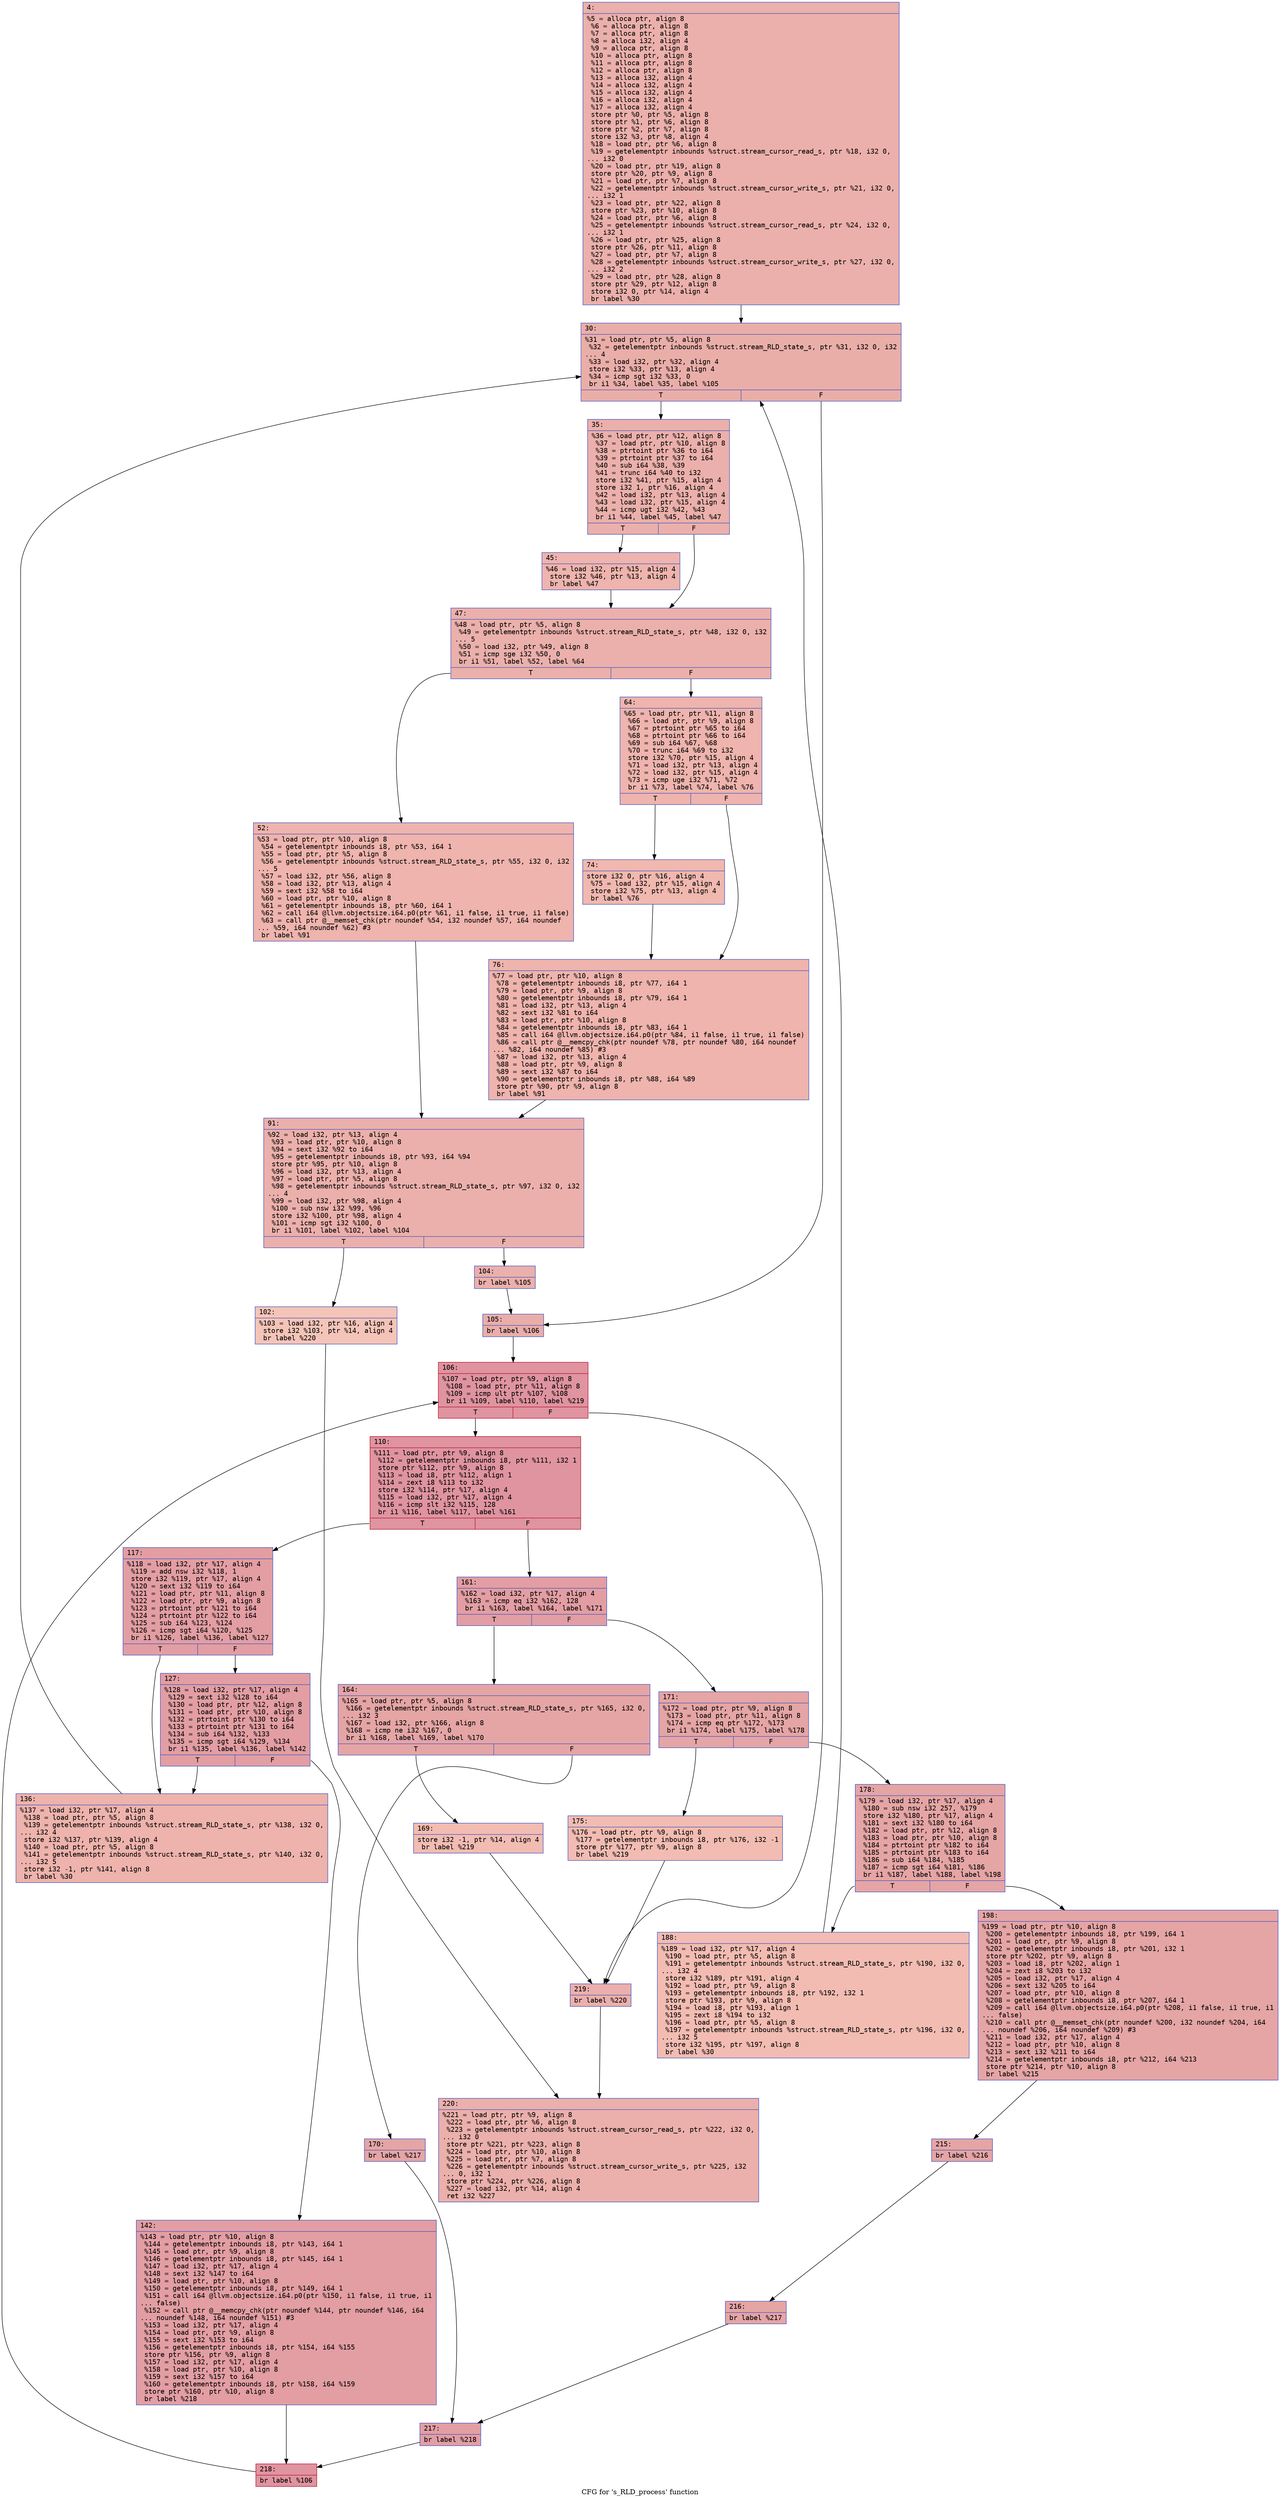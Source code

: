 digraph "CFG for 's_RLD_process' function" {
	label="CFG for 's_RLD_process' function";

	Node0x600001ed5ef0 [shape=record,color="#3d50c3ff", style=filled, fillcolor="#d24b4070" fontname="Courier",label="{4:\l|  %5 = alloca ptr, align 8\l  %6 = alloca ptr, align 8\l  %7 = alloca ptr, align 8\l  %8 = alloca i32, align 4\l  %9 = alloca ptr, align 8\l  %10 = alloca ptr, align 8\l  %11 = alloca ptr, align 8\l  %12 = alloca ptr, align 8\l  %13 = alloca i32, align 4\l  %14 = alloca i32, align 4\l  %15 = alloca i32, align 4\l  %16 = alloca i32, align 4\l  %17 = alloca i32, align 4\l  store ptr %0, ptr %5, align 8\l  store ptr %1, ptr %6, align 8\l  store ptr %2, ptr %7, align 8\l  store i32 %3, ptr %8, align 4\l  %18 = load ptr, ptr %6, align 8\l  %19 = getelementptr inbounds %struct.stream_cursor_read_s, ptr %18, i32 0,\l... i32 0\l  %20 = load ptr, ptr %19, align 8\l  store ptr %20, ptr %9, align 8\l  %21 = load ptr, ptr %7, align 8\l  %22 = getelementptr inbounds %struct.stream_cursor_write_s, ptr %21, i32 0,\l... i32 1\l  %23 = load ptr, ptr %22, align 8\l  store ptr %23, ptr %10, align 8\l  %24 = load ptr, ptr %6, align 8\l  %25 = getelementptr inbounds %struct.stream_cursor_read_s, ptr %24, i32 0,\l... i32 1\l  %26 = load ptr, ptr %25, align 8\l  store ptr %26, ptr %11, align 8\l  %27 = load ptr, ptr %7, align 8\l  %28 = getelementptr inbounds %struct.stream_cursor_write_s, ptr %27, i32 0,\l... i32 2\l  %29 = load ptr, ptr %28, align 8\l  store ptr %29, ptr %12, align 8\l  store i32 0, ptr %14, align 4\l  br label %30\l}"];
	Node0x600001ed5ef0 -> Node0x600001ed5f40[tooltip="4 -> 30\nProbability 100.00%" ];
	Node0x600001ed5f40 [shape=record,color="#3d50c3ff", style=filled, fillcolor="#d0473d70" fontname="Courier",label="{30:\l|  %31 = load ptr, ptr %5, align 8\l  %32 = getelementptr inbounds %struct.stream_RLD_state_s, ptr %31, i32 0, i32\l... 4\l  %33 = load i32, ptr %32, align 4\l  store i32 %33, ptr %13, align 4\l  %34 = icmp sgt i32 %33, 0\l  br i1 %34, label %35, label %105\l|{<s0>T|<s1>F}}"];
	Node0x600001ed5f40:s0 -> Node0x600001ed5f90[tooltip="30 -> 35\nProbability 62.50%" ];
	Node0x600001ed5f40:s1 -> Node0x600001ed62b0[tooltip="30 -> 105\nProbability 37.50%" ];
	Node0x600001ed5f90 [shape=record,color="#3d50c3ff", style=filled, fillcolor="#d24b4070" fontname="Courier",label="{35:\l|  %36 = load ptr, ptr %12, align 8\l  %37 = load ptr, ptr %10, align 8\l  %38 = ptrtoint ptr %36 to i64\l  %39 = ptrtoint ptr %37 to i64\l  %40 = sub i64 %38, %39\l  %41 = trunc i64 %40 to i32\l  store i32 %41, ptr %15, align 4\l  store i32 1, ptr %16, align 4\l  %42 = load i32, ptr %13, align 4\l  %43 = load i32, ptr %15, align 4\l  %44 = icmp ugt i32 %42, %43\l  br i1 %44, label %45, label %47\l|{<s0>T|<s1>F}}"];
	Node0x600001ed5f90:s0 -> Node0x600001ed5fe0[tooltip="35 -> 45\nProbability 50.00%" ];
	Node0x600001ed5f90:s1 -> Node0x600001ed6030[tooltip="35 -> 47\nProbability 50.00%" ];
	Node0x600001ed5fe0 [shape=record,color="#3d50c3ff", style=filled, fillcolor="#d8564670" fontname="Courier",label="{45:\l|  %46 = load i32, ptr %15, align 4\l  store i32 %46, ptr %13, align 4\l  br label %47\l}"];
	Node0x600001ed5fe0 -> Node0x600001ed6030[tooltip="45 -> 47\nProbability 100.00%" ];
	Node0x600001ed6030 [shape=record,color="#3d50c3ff", style=filled, fillcolor="#d24b4070" fontname="Courier",label="{47:\l|  %48 = load ptr, ptr %5, align 8\l  %49 = getelementptr inbounds %struct.stream_RLD_state_s, ptr %48, i32 0, i32\l... 5\l  %50 = load i32, ptr %49, align 8\l  %51 = icmp sge i32 %50, 0\l  br i1 %51, label %52, label %64\l|{<s0>T|<s1>F}}"];
	Node0x600001ed6030:s0 -> Node0x600001ed6080[tooltip="47 -> 52\nProbability 50.00%" ];
	Node0x600001ed6030:s1 -> Node0x600001ed60d0[tooltip="47 -> 64\nProbability 50.00%" ];
	Node0x600001ed6080 [shape=record,color="#3d50c3ff", style=filled, fillcolor="#d8564670" fontname="Courier",label="{52:\l|  %53 = load ptr, ptr %10, align 8\l  %54 = getelementptr inbounds i8, ptr %53, i64 1\l  %55 = load ptr, ptr %5, align 8\l  %56 = getelementptr inbounds %struct.stream_RLD_state_s, ptr %55, i32 0, i32\l... 5\l  %57 = load i32, ptr %56, align 8\l  %58 = load i32, ptr %13, align 4\l  %59 = sext i32 %58 to i64\l  %60 = load ptr, ptr %10, align 8\l  %61 = getelementptr inbounds i8, ptr %60, i64 1\l  %62 = call i64 @llvm.objectsize.i64.p0(ptr %61, i1 false, i1 true, i1 false)\l  %63 = call ptr @__memset_chk(ptr noundef %54, i32 noundef %57, i64 noundef\l... %59, i64 noundef %62) #3\l  br label %91\l}"];
	Node0x600001ed6080 -> Node0x600001ed61c0[tooltip="52 -> 91\nProbability 100.00%" ];
	Node0x600001ed60d0 [shape=record,color="#3d50c3ff", style=filled, fillcolor="#d8564670" fontname="Courier",label="{64:\l|  %65 = load ptr, ptr %11, align 8\l  %66 = load ptr, ptr %9, align 8\l  %67 = ptrtoint ptr %65 to i64\l  %68 = ptrtoint ptr %66 to i64\l  %69 = sub i64 %67, %68\l  %70 = trunc i64 %69 to i32\l  store i32 %70, ptr %15, align 4\l  %71 = load i32, ptr %13, align 4\l  %72 = load i32, ptr %15, align 4\l  %73 = icmp uge i32 %71, %72\l  br i1 %73, label %74, label %76\l|{<s0>T|<s1>F}}"];
	Node0x600001ed60d0:s0 -> Node0x600001ed6120[tooltip="64 -> 74\nProbability 50.00%" ];
	Node0x600001ed60d0:s1 -> Node0x600001ed6170[tooltip="64 -> 76\nProbability 50.00%" ];
	Node0x600001ed6120 [shape=record,color="#3d50c3ff", style=filled, fillcolor="#dc5d4a70" fontname="Courier",label="{74:\l|  store i32 0, ptr %16, align 4\l  %75 = load i32, ptr %15, align 4\l  store i32 %75, ptr %13, align 4\l  br label %76\l}"];
	Node0x600001ed6120 -> Node0x600001ed6170[tooltip="74 -> 76\nProbability 100.00%" ];
	Node0x600001ed6170 [shape=record,color="#3d50c3ff", style=filled, fillcolor="#d8564670" fontname="Courier",label="{76:\l|  %77 = load ptr, ptr %10, align 8\l  %78 = getelementptr inbounds i8, ptr %77, i64 1\l  %79 = load ptr, ptr %9, align 8\l  %80 = getelementptr inbounds i8, ptr %79, i64 1\l  %81 = load i32, ptr %13, align 4\l  %82 = sext i32 %81 to i64\l  %83 = load ptr, ptr %10, align 8\l  %84 = getelementptr inbounds i8, ptr %83, i64 1\l  %85 = call i64 @llvm.objectsize.i64.p0(ptr %84, i1 false, i1 true, i1 false)\l  %86 = call ptr @__memcpy_chk(ptr noundef %78, ptr noundef %80, i64 noundef\l... %82, i64 noundef %85) #3\l  %87 = load i32, ptr %13, align 4\l  %88 = load ptr, ptr %9, align 8\l  %89 = sext i32 %87 to i64\l  %90 = getelementptr inbounds i8, ptr %88, i64 %89\l  store ptr %90, ptr %9, align 8\l  br label %91\l}"];
	Node0x600001ed6170 -> Node0x600001ed61c0[tooltip="76 -> 91\nProbability 100.00%" ];
	Node0x600001ed61c0 [shape=record,color="#3d50c3ff", style=filled, fillcolor="#d24b4070" fontname="Courier",label="{91:\l|  %92 = load i32, ptr %13, align 4\l  %93 = load ptr, ptr %10, align 8\l  %94 = sext i32 %92 to i64\l  %95 = getelementptr inbounds i8, ptr %93, i64 %94\l  store ptr %95, ptr %10, align 8\l  %96 = load i32, ptr %13, align 4\l  %97 = load ptr, ptr %5, align 8\l  %98 = getelementptr inbounds %struct.stream_RLD_state_s, ptr %97, i32 0, i32\l... 4\l  %99 = load i32, ptr %98, align 4\l  %100 = sub nsw i32 %99, %96\l  store i32 %100, ptr %98, align 4\l  %101 = icmp sgt i32 %100, 0\l  br i1 %101, label %102, label %104\l|{<s0>T|<s1>F}}"];
	Node0x600001ed61c0:s0 -> Node0x600001ed6210[tooltip="91 -> 102\nProbability 3.12%" ];
	Node0x600001ed61c0:s1 -> Node0x600001ed6260[tooltip="91 -> 104\nProbability 96.88%" ];
	Node0x600001ed6210 [shape=record,color="#3d50c3ff", style=filled, fillcolor="#e97a5f70" fontname="Courier",label="{102:\l|  %103 = load i32, ptr %16, align 4\l  store i32 %103, ptr %14, align 4\l  br label %220\l}"];
	Node0x600001ed6210 -> Node0x600001ed6940[tooltip="102 -> 220\nProbability 100.00%" ];
	Node0x600001ed6260 [shape=record,color="#3d50c3ff", style=filled, fillcolor="#d24b4070" fontname="Courier",label="{104:\l|  br label %105\l}"];
	Node0x600001ed6260 -> Node0x600001ed62b0[tooltip="104 -> 105\nProbability 100.00%" ];
	Node0x600001ed62b0 [shape=record,color="#3d50c3ff", style=filled, fillcolor="#d0473d70" fontname="Courier",label="{105:\l|  br label %106\l}"];
	Node0x600001ed62b0 -> Node0x600001ed6300[tooltip="105 -> 106\nProbability 100.00%" ];
	Node0x600001ed6300 [shape=record,color="#b70d28ff", style=filled, fillcolor="#b70d2870" fontname="Courier",label="{106:\l|  %107 = load ptr, ptr %9, align 8\l  %108 = load ptr, ptr %11, align 8\l  %109 = icmp ult ptr %107, %108\l  br i1 %109, label %110, label %219\l|{<s0>T|<s1>F}}"];
	Node0x600001ed6300:s0 -> Node0x600001ed6350[tooltip="106 -> 110\nProbability 96.88%" ];
	Node0x600001ed6300:s1 -> Node0x600001ed68f0[tooltip="106 -> 219\nProbability 3.12%" ];
	Node0x600001ed6350 [shape=record,color="#b70d28ff", style=filled, fillcolor="#b70d2870" fontname="Courier",label="{110:\l|  %111 = load ptr, ptr %9, align 8\l  %112 = getelementptr inbounds i8, ptr %111, i32 1\l  store ptr %112, ptr %9, align 8\l  %113 = load i8, ptr %112, align 1\l  %114 = zext i8 %113 to i32\l  store i32 %114, ptr %17, align 4\l  %115 = load i32, ptr %17, align 4\l  %116 = icmp slt i32 %115, 128\l  br i1 %116, label %117, label %161\l|{<s0>T|<s1>F}}"];
	Node0x600001ed6350:s0 -> Node0x600001ed63a0[tooltip="110 -> 117\nProbability 50.00%" ];
	Node0x600001ed6350:s1 -> Node0x600001ed64e0[tooltip="110 -> 161\nProbability 50.00%" ];
	Node0x600001ed63a0 [shape=record,color="#3d50c3ff", style=filled, fillcolor="#be242e70" fontname="Courier",label="{117:\l|  %118 = load i32, ptr %17, align 4\l  %119 = add nsw i32 %118, 1\l  store i32 %119, ptr %17, align 4\l  %120 = sext i32 %119 to i64\l  %121 = load ptr, ptr %11, align 8\l  %122 = load ptr, ptr %9, align 8\l  %123 = ptrtoint ptr %121 to i64\l  %124 = ptrtoint ptr %122 to i64\l  %125 = sub i64 %123, %124\l  %126 = icmp sgt i64 %120, %125\l  br i1 %126, label %136, label %127\l|{<s0>T|<s1>F}}"];
	Node0x600001ed63a0:s0 -> Node0x600001ed6440[tooltip="117 -> 136\nProbability 3.12%" ];
	Node0x600001ed63a0:s1 -> Node0x600001ed63f0[tooltip="117 -> 127\nProbability 96.88%" ];
	Node0x600001ed63f0 [shape=record,color="#3d50c3ff", style=filled, fillcolor="#be242e70" fontname="Courier",label="{127:\l|  %128 = load i32, ptr %17, align 4\l  %129 = sext i32 %128 to i64\l  %130 = load ptr, ptr %12, align 8\l  %131 = load ptr, ptr %10, align 8\l  %132 = ptrtoint ptr %130 to i64\l  %133 = ptrtoint ptr %131 to i64\l  %134 = sub i64 %132, %133\l  %135 = icmp sgt i64 %129, %134\l  br i1 %135, label %136, label %142\l|{<s0>T|<s1>F}}"];
	Node0x600001ed63f0:s0 -> Node0x600001ed6440[tooltip="127 -> 136\nProbability 3.12%" ];
	Node0x600001ed63f0:s1 -> Node0x600001ed6490[tooltip="127 -> 142\nProbability 96.88%" ];
	Node0x600001ed6440 [shape=record,color="#3d50c3ff", style=filled, fillcolor="#d6524470" fontname="Courier",label="{136:\l|  %137 = load i32, ptr %17, align 4\l  %138 = load ptr, ptr %5, align 8\l  %139 = getelementptr inbounds %struct.stream_RLD_state_s, ptr %138, i32 0,\l... i32 4\l  store i32 %137, ptr %139, align 4\l  %140 = load ptr, ptr %5, align 8\l  %141 = getelementptr inbounds %struct.stream_RLD_state_s, ptr %140, i32 0,\l... i32 5\l  store i32 -1, ptr %141, align 8\l  br label %30\l}"];
	Node0x600001ed6440 -> Node0x600001ed5f40[tooltip="136 -> 30\nProbability 100.00%" ];
	Node0x600001ed6490 [shape=record,color="#3d50c3ff", style=filled, fillcolor="#be242e70" fontname="Courier",label="{142:\l|  %143 = load ptr, ptr %10, align 8\l  %144 = getelementptr inbounds i8, ptr %143, i64 1\l  %145 = load ptr, ptr %9, align 8\l  %146 = getelementptr inbounds i8, ptr %145, i64 1\l  %147 = load i32, ptr %17, align 4\l  %148 = sext i32 %147 to i64\l  %149 = load ptr, ptr %10, align 8\l  %150 = getelementptr inbounds i8, ptr %149, i64 1\l  %151 = call i64 @llvm.objectsize.i64.p0(ptr %150, i1 false, i1 true, i1\l... false)\l  %152 = call ptr @__memcpy_chk(ptr noundef %144, ptr noundef %146, i64\l... noundef %148, i64 noundef %151) #3\l  %153 = load i32, ptr %17, align 4\l  %154 = load ptr, ptr %9, align 8\l  %155 = sext i32 %153 to i64\l  %156 = getelementptr inbounds i8, ptr %154, i64 %155\l  store ptr %156, ptr %9, align 8\l  %157 = load i32, ptr %17, align 4\l  %158 = load ptr, ptr %10, align 8\l  %159 = sext i32 %157 to i64\l  %160 = getelementptr inbounds i8, ptr %158, i64 %159\l  store ptr %160, ptr %10, align 8\l  br label %218\l}"];
	Node0x600001ed6490 -> Node0x600001ed68a0[tooltip="142 -> 218\nProbability 100.00%" ];
	Node0x600001ed64e0 [shape=record,color="#3d50c3ff", style=filled, fillcolor="#be242e70" fontname="Courier",label="{161:\l|  %162 = load i32, ptr %17, align 4\l  %163 = icmp eq i32 %162, 128\l  br i1 %163, label %164, label %171\l|{<s0>T|<s1>F}}"];
	Node0x600001ed64e0:s0 -> Node0x600001ed6530[tooltip="161 -> 164\nProbability 50.00%" ];
	Node0x600001ed64e0:s1 -> Node0x600001ed6620[tooltip="161 -> 171\nProbability 50.00%" ];
	Node0x600001ed6530 [shape=record,color="#3d50c3ff", style=filled, fillcolor="#c5333470" fontname="Courier",label="{164:\l|  %165 = load ptr, ptr %5, align 8\l  %166 = getelementptr inbounds %struct.stream_RLD_state_s, ptr %165, i32 0,\l... i32 3\l  %167 = load i32, ptr %166, align 8\l  %168 = icmp ne i32 %167, 0\l  br i1 %168, label %169, label %170\l|{<s0>T|<s1>F}}"];
	Node0x600001ed6530:s0 -> Node0x600001ed6580[tooltip="164 -> 169\nProbability 3.12%" ];
	Node0x600001ed6530:s1 -> Node0x600001ed65d0[tooltip="164 -> 170\nProbability 96.88%" ];
	Node0x600001ed6580 [shape=record,color="#3d50c3ff", style=filled, fillcolor="#e1675170" fontname="Courier",label="{169:\l|  store i32 -1, ptr %14, align 4\l  br label %219\l}"];
	Node0x600001ed6580 -> Node0x600001ed68f0[tooltip="169 -> 219\nProbability 100.00%" ];
	Node0x600001ed65d0 [shape=record,color="#3d50c3ff", style=filled, fillcolor="#c5333470" fontname="Courier",label="{170:\l|  br label %217\l}"];
	Node0x600001ed65d0 -> Node0x600001ed6850[tooltip="170 -> 217\nProbability 100.00%" ];
	Node0x600001ed6620 [shape=record,color="#3d50c3ff", style=filled, fillcolor="#c5333470" fontname="Courier",label="{171:\l|  %172 = load ptr, ptr %9, align 8\l  %173 = load ptr, ptr %11, align 8\l  %174 = icmp eq ptr %172, %173\l  br i1 %174, label %175, label %178\l|{<s0>T|<s1>F}}"];
	Node0x600001ed6620:s0 -> Node0x600001ed6670[tooltip="171 -> 175\nProbability 3.12%" ];
	Node0x600001ed6620:s1 -> Node0x600001ed66c0[tooltip="171 -> 178\nProbability 96.88%" ];
	Node0x600001ed6670 [shape=record,color="#3d50c3ff", style=filled, fillcolor="#e1675170" fontname="Courier",label="{175:\l|  %176 = load ptr, ptr %9, align 8\l  %177 = getelementptr inbounds i8, ptr %176, i32 -1\l  store ptr %177, ptr %9, align 8\l  br label %219\l}"];
	Node0x600001ed6670 -> Node0x600001ed68f0[tooltip="175 -> 219\nProbability 100.00%" ];
	Node0x600001ed66c0 [shape=record,color="#3d50c3ff", style=filled, fillcolor="#c5333470" fontname="Courier",label="{178:\l|  %179 = load i32, ptr %17, align 4\l  %180 = sub nsw i32 257, %179\l  store i32 %180, ptr %17, align 4\l  %181 = sext i32 %180 to i64\l  %182 = load ptr, ptr %12, align 8\l  %183 = load ptr, ptr %10, align 8\l  %184 = ptrtoint ptr %182 to i64\l  %185 = ptrtoint ptr %183 to i64\l  %186 = sub i64 %184, %185\l  %187 = icmp sgt i64 %181, %186\l  br i1 %187, label %188, label %198\l|{<s0>T|<s1>F}}"];
	Node0x600001ed66c0:s0 -> Node0x600001ed6710[tooltip="178 -> 188\nProbability 3.12%" ];
	Node0x600001ed66c0:s1 -> Node0x600001ed6760[tooltip="178 -> 198\nProbability 96.88%" ];
	Node0x600001ed6710 [shape=record,color="#3d50c3ff", style=filled, fillcolor="#e1675170" fontname="Courier",label="{188:\l|  %189 = load i32, ptr %17, align 4\l  %190 = load ptr, ptr %5, align 8\l  %191 = getelementptr inbounds %struct.stream_RLD_state_s, ptr %190, i32 0,\l... i32 4\l  store i32 %189, ptr %191, align 4\l  %192 = load ptr, ptr %9, align 8\l  %193 = getelementptr inbounds i8, ptr %192, i32 1\l  store ptr %193, ptr %9, align 8\l  %194 = load i8, ptr %193, align 1\l  %195 = zext i8 %194 to i32\l  %196 = load ptr, ptr %5, align 8\l  %197 = getelementptr inbounds %struct.stream_RLD_state_s, ptr %196, i32 0,\l... i32 5\l  store i32 %195, ptr %197, align 8\l  br label %30\l}"];
	Node0x600001ed6710 -> Node0x600001ed5f40[tooltip="188 -> 30\nProbability 100.00%" ];
	Node0x600001ed6760 [shape=record,color="#3d50c3ff", style=filled, fillcolor="#c5333470" fontname="Courier",label="{198:\l|  %199 = load ptr, ptr %10, align 8\l  %200 = getelementptr inbounds i8, ptr %199, i64 1\l  %201 = load ptr, ptr %9, align 8\l  %202 = getelementptr inbounds i8, ptr %201, i32 1\l  store ptr %202, ptr %9, align 8\l  %203 = load i8, ptr %202, align 1\l  %204 = zext i8 %203 to i32\l  %205 = load i32, ptr %17, align 4\l  %206 = sext i32 %205 to i64\l  %207 = load ptr, ptr %10, align 8\l  %208 = getelementptr inbounds i8, ptr %207, i64 1\l  %209 = call i64 @llvm.objectsize.i64.p0(ptr %208, i1 false, i1 true, i1\l... false)\l  %210 = call ptr @__memset_chk(ptr noundef %200, i32 noundef %204, i64\l... noundef %206, i64 noundef %209) #3\l  %211 = load i32, ptr %17, align 4\l  %212 = load ptr, ptr %10, align 8\l  %213 = sext i32 %211 to i64\l  %214 = getelementptr inbounds i8, ptr %212, i64 %213\l  store ptr %214, ptr %10, align 8\l  br label %215\l}"];
	Node0x600001ed6760 -> Node0x600001ed67b0[tooltip="198 -> 215\nProbability 100.00%" ];
	Node0x600001ed67b0 [shape=record,color="#3d50c3ff", style=filled, fillcolor="#c5333470" fontname="Courier",label="{215:\l|  br label %216\l}"];
	Node0x600001ed67b0 -> Node0x600001ed6800[tooltip="215 -> 216\nProbability 100.00%" ];
	Node0x600001ed6800 [shape=record,color="#3d50c3ff", style=filled, fillcolor="#c5333470" fontname="Courier",label="{216:\l|  br label %217\l}"];
	Node0x600001ed6800 -> Node0x600001ed6850[tooltip="216 -> 217\nProbability 100.00%" ];
	Node0x600001ed6850 [shape=record,color="#3d50c3ff", style=filled, fillcolor="#be242e70" fontname="Courier",label="{217:\l|  br label %218\l}"];
	Node0x600001ed6850 -> Node0x600001ed68a0[tooltip="217 -> 218\nProbability 100.00%" ];
	Node0x600001ed68a0 [shape=record,color="#b70d28ff", style=filled, fillcolor="#b70d2870" fontname="Courier",label="{218:\l|  br label %106\l}"];
	Node0x600001ed68a0 -> Node0x600001ed6300[tooltip="218 -> 106\nProbability 100.00%" ];
	Node0x600001ed68f0 [shape=record,color="#3d50c3ff", style=filled, fillcolor="#d24b4070" fontname="Courier",label="{219:\l|  br label %220\l}"];
	Node0x600001ed68f0 -> Node0x600001ed6940[tooltip="219 -> 220\nProbability 100.00%" ];
	Node0x600001ed6940 [shape=record,color="#3d50c3ff", style=filled, fillcolor="#d24b4070" fontname="Courier",label="{220:\l|  %221 = load ptr, ptr %9, align 8\l  %222 = load ptr, ptr %6, align 8\l  %223 = getelementptr inbounds %struct.stream_cursor_read_s, ptr %222, i32 0,\l... i32 0\l  store ptr %221, ptr %223, align 8\l  %224 = load ptr, ptr %10, align 8\l  %225 = load ptr, ptr %7, align 8\l  %226 = getelementptr inbounds %struct.stream_cursor_write_s, ptr %225, i32\l... 0, i32 1\l  store ptr %224, ptr %226, align 8\l  %227 = load i32, ptr %14, align 4\l  ret i32 %227\l}"];
}

